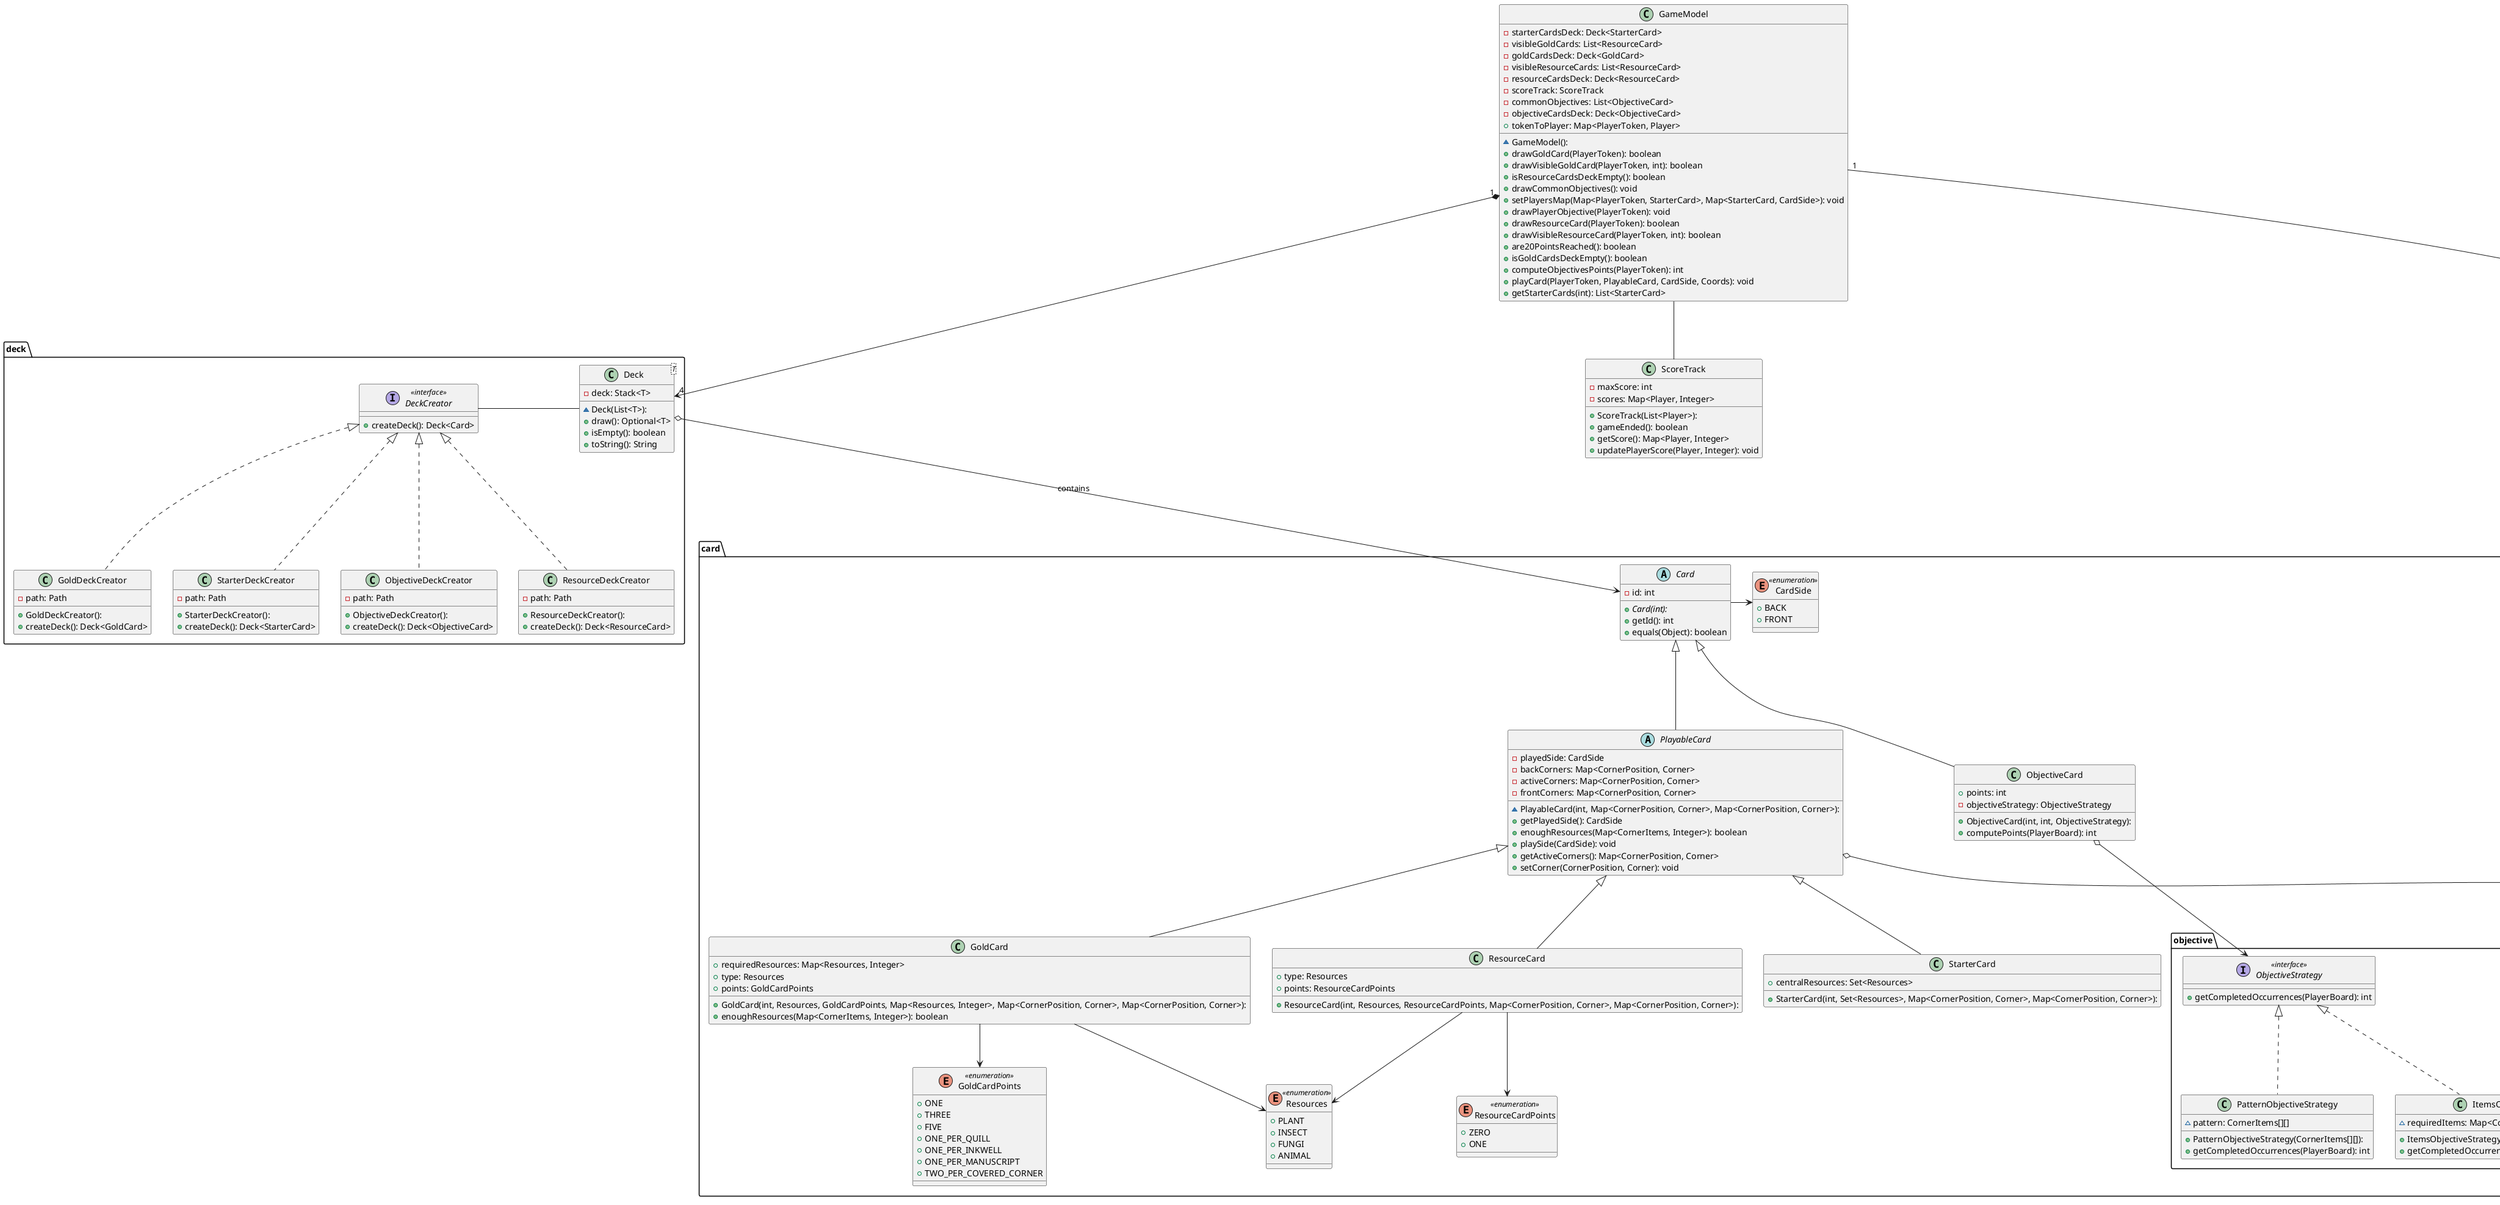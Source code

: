 @startuml

' skinparam linetype ortho

package card {
    enum CardSide << enumeration >> {
        + BACK
        + FRONT
    }

    abstract class Card {
        {abstract} + Card(int):
        - id: int
        + getId(): int
        + equals(Object): boolean
    }

    abstract class PlayableCard {
        ~ PlayableCard(int, Map<CornerPosition, Corner>, Map<CornerPosition, Corner>):
        - playedSide: CardSide
        - backCorners: Map<CornerPosition, Corner>
        - activeCorners: Map<CornerPosition, Corner>
        - frontCorners: Map<CornerPosition, Corner>
        + getPlayedSide(): CardSide
        + enoughResources(Map<CornerItems, Integer>): boolean
        + playSide(CardSide): void
        + getActiveCorners(): Map<CornerPosition, Corner>
        + setCorner(CornerPosition, Corner): void
    }

    class GoldCard {
        + GoldCard(int, Resources, GoldCardPoints, Map<Resources, Integer>, Map<CornerPosition, Corner>, Map<CornerPosition, Corner>):
        + requiredResources: Map<Resources, Integer>
        + type: Resources
        + points: GoldCardPoints
        + enoughResources(Map<CornerItems, Integer>): boolean
    }

    enum GoldCardPoints << enumeration >> {
        + ONE
        + THREE
        + FIVE
        + ONE_PER_QUILL
        + ONE_PER_INKWELL
        + ONE_PER_MANUSCRIPT
        + TWO_PER_COVERED_CORNER
    }

    class ObjectiveCard {
        + ObjectiveCard(int, int, ObjectiveStrategy):
        + points: int
        - objectiveStrategy: ObjectiveStrategy
        + computePoints(PlayerBoard): int
    }

    class ResourceCard {
        + ResourceCard(int, Resources, ResourceCardPoints, Map<CornerPosition, Corner>, Map<CornerPosition, Corner>):
        + type: Resources
        + points: ResourceCardPoints
    }
    enum ResourceCardPoints << enumeration >> {
        + ZERO
        + ONE
    }

    enum Resources << enumeration >> {
        + PLANT
        + INSECT
        + FUNGI
        + ANIMAL
    }

    class StarterCard {
        + StarterCard(int, Set<Resources>, Map<CornerPosition, Corner>, Map<CornerPosition, Corner>):
        + centralResources: Set<Resources>
    }

    Card ^-- PlayableCard
    Card ^--  ObjectiveCard

    Card -> CardSide

    PlayableCard              ^--  ResourceCard
    PlayableCard              ^--  GoldCard
    PlayableCard              ^--  StarterCard

    ResourceCard --> ResourceCardPoints
    ResourceCard --> Resources

    GoldCard --> GoldCardPoints
    GoldCard --> Resources

    package objective {
        interface ObjectiveStrategy << interface >> {
            + getCompletedOccurrences(PlayerBoard): int
        }

        class ItemsObjectiveStrategy {
            + ItemsObjectiveStrategy(Map<CornerItems, Integer>):
            ~ requiredItems: Map<CornerItems, Integer>
            + getCompletedOccurrences(PlayerBoard): int
        }

        class PatternObjectiveStrategy {
            + PatternObjectiveStrategy(CornerItems[][]):
            ~ pattern: CornerItems[][]
            + getCompletedOccurrences(PlayerBoard): int
        }

        ObjectiveStrategy    <|..  ItemsObjectiveStrategy
        ObjectiveStrategy    <|..  PatternObjectiveStrategy
    }

    ObjectiveCard o--> ObjectiveStrategy
}


package corner {
    abstract class Corner {
        + canPlaceCardAbove(): boolean
    }

    enum CornerItems << enumeration >> {
        + EMPTY
        + PLANT
        + ANIMAL
        + FUNGI
        + INSECT
        + QUILL
        + INKWELL
        + MANUSCRIPT
    }

    enum CornerPosition << enumeration >> {
        + TOP_LEFT
        + TOP_RIGHT
        + BOTTOM_RIGHT
        + BOTTOM_LEFT
    }

    class CoveredCorner {
        + CoveredCorner():
        + canPlaceCardAbove(): boolean
    }

    class HiddenCorner {
        + HiddenCorner():
        + canPlaceCardAbove(): boolean
    }

    class VisibleCorner {
        + VisibleCorner(CornerItems):
        - item: CornerItems
        + getItem(): CornerItems
        + canPlaceCardAbove(): boolean
    }

    Corner <|-- HiddenCorner
    Corner <|-- CoveredCorner
    Corner <|-- VisibleCorner

    CornerItems - VisibleCorner
}

package deck {
    class Deck<T> {
        ~ Deck(List<T>):
        - deck: Stack<T>
        + draw(): Optional<T>
        + isEmpty(): boolean
        + toString(): String
    }

    interface DeckCreator << interface >> {
        + createDeck(): Deck<Card>
    }

    class ResourceDeckCreator {
        + ResourceDeckCreator():
        - path: Path
        + createDeck(): Deck<ResourceCard>
    }

    class GoldDeckCreator {
        + GoldDeckCreator():
        - path: Path
        + createDeck(): Deck<GoldCard>
    }

    class StarterDeckCreator {
        + StarterDeckCreator():
        - path: Path
        + createDeck(): Deck<StarterCard>
    }

    class ObjectiveDeckCreator {
        + ObjectiveDeckCreator():
        - path: Path
        + createDeck(): Deck<ObjectiveCard>
    }

    DeckCreator <|.. ResourceDeckCreator
    DeckCreator <|.. GoldDeckCreator
    DeckCreator <|.. StarterDeckCreator
    DeckCreator <|.. ObjectiveDeckCreator

    Deck - DeckCreator
}

package player {
    class Coords {
        + Coords(int, int):
        + y: int
        + x: int
        + equals(Object): boolean
    }

    class Player {
        + Player(ObjectiveCard):
        + secretObjective: ObjectiveCard
        - playerBoard: PlayerBoard
        - hand: PlayerHand
        + playCard(Coords, PlayableCard): boolean
        + getHand(): PlayerHand
        + getBoard(): PlayerBoard
    }

    class PlayerBoard {
        ~ PlayerBoard(StarterCard):
        ~ PlayerBoard(PlayerBoard):
        - board: Map<Coords, PlayableCard>
        - playerItems: Map<CornerItems, Integer>
        - STARTER_CARD_COORDINATES: Coords
        + setCard(Coords, PlayableCard): void
        + getVisibleItems(): Map<CornerItems, Integer>
        - adjacentCards(Coords): Map<CornerPosition, PlayableCard>
        + canPlaceCardAt(Coords, PlayableCard): boolean
        - adjacentCorners(Coords): Map<CornerPosition, Corner>
        + getBoard(): HashMap<Coords, PlayableCard>
        - adjacentCoords(Coords): Map<CornerPosition, Coords>
        + getCard(Coords): PlayableCard
    }

    class PlayerHand {
        + PlayerHand(List<PlayableCard>):
        + PlayerHand(PlayerHand):
        - cards: List<PlayableCard>
        + removeCard(PlayableCard): void
        + getCards(): List<PlayableCard>
        + addCard(PlayableCard): void
    }

    enum PlayerToken << enumeration >> {
        + BLUE
        + GREEN
        + RED
        + YELLOW
    }

    Player       *-->  PlayerBoard
    Player       *-->  PlayerHand

    PlayerBoard "1" --> "0..*" Coords
}

class GameModel {
    ~ GameModel():
    - starterCardsDeck: Deck<StarterCard>
    - visibleGoldCards: List<ResourceCard>
    - goldCardsDeck: Deck<GoldCard>
    - visibleResourceCards: List<ResourceCard>
    - resourceCardsDeck: Deck<ResourceCard>
    - scoreTrack: ScoreTrack
    - commonObjectives: List<ObjectiveCard>
    - objectiveCardsDeck: Deck<ObjectiveCard>
    + tokenToPlayer: Map<PlayerToken, Player>
    + drawGoldCard(PlayerToken): boolean
    + drawVisibleGoldCard(PlayerToken, int): boolean
    + isResourceCardsDeckEmpty(): boolean
    + drawCommonObjectives(): void
    + setPlayersMap(Map<PlayerToken, StarterCard>, Map<StarterCard, CardSide>): void
    + drawPlayerObjective(PlayerToken): void
    + drawResourceCard(PlayerToken): boolean
    + drawVisibleResourceCard(PlayerToken, int): boolean
    + are20PointsReached(): boolean
    + isGoldCardsDeckEmpty(): boolean
    + computeObjectivesPoints(PlayerToken): int
    + playCard(PlayerToken, PlayableCard, CardSide, Coords): void
    + getStarterCards(int): List<StarterCard>
}

class ScoreTrack {
    + ScoreTrack(List<Player>):
    - maxScore: int
    - scores: Map<Player, Integer>
    + gameEnded(): boolean
    + getScore(): Map<Player, Integer>
    + updatePlayerScore(Player, Integer): void
}

GameModel "1" -- "2..4" Player
GameModel -- ScoreTrack

Deck o--> Card : contains

PlayableCard o--> Corner : contains

GameModel "1" *--> "4" Deck

@enduml